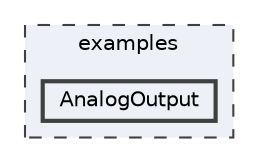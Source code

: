 digraph "/home/runner/work/FastLED/FastLED/examples/AnalogOutput"
{
 // INTERACTIVE_SVG=YES
 // LATEX_PDF_SIZE
  bgcolor="transparent";
  edge [fontname=Helvetica,fontsize=10,labelfontname=Helvetica,labelfontsize=10];
  node [fontname=Helvetica,fontsize=10,shape=box,height=0.2,width=0.4];
  compound=true
  subgraph clusterdir_d28a4824dc47e487b107a5db32ef43c4 {
    graph [ bgcolor="#edf0f7", pencolor="grey25", label="examples", fontname=Helvetica,fontsize=10 style="filled,dashed", URL="dir_d28a4824dc47e487b107a5db32ef43c4.html",tooltip=""]
  dir_8bb4b718726ef6bb146f349e752b8dbd [label="AnalogOutput", fillcolor="#edf0f7", color="grey25", style="filled,bold", URL="dir_8bb4b718726ef6bb146f349e752b8dbd.html",tooltip=""];
  }
}
